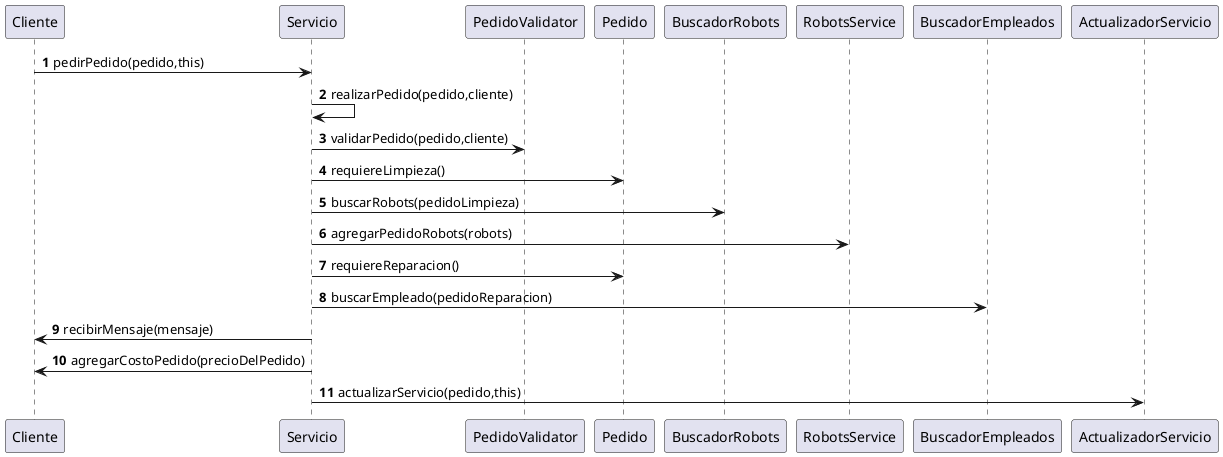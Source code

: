@startuml
'https://plantuml.com/sequence-diagram

autonumber

Cliente -> Servicio: pedirPedido(pedido,this)
Servicio-> Servicio: realizarPedido(pedido,cliente)
Servicio-> PedidoValidator: validarPedido(pedido,cliente)
Servicio-> Pedido : requiereLimpieza()
Servicio-> BuscadorRobots: buscarRobots(pedidoLimpieza)
Servicio-> RobotsService: agregarPedidoRobots(robots)
Servicio-> Pedido: requiereReparacion()
Servicio-> BuscadorEmpleados: buscarEmpleado(pedidoReparacion)
Servicio-> Cliente: recibirMensaje(mensaje)
Servicio-> Cliente: agregarCostoPedido(precioDelPedido)
Servicio-> ActualizadorServicio: actualizarServicio(pedido,this)



@enduml